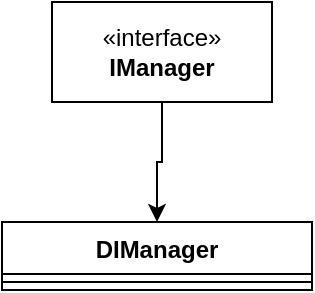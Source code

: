 <mxfile version="21.6.5" type="device" pages="2">
  <diagram id="C5RBs43oDa-KdzZeNtuy" name="Page-1">
    <mxGraphModel dx="836" dy="543" grid="1" gridSize="10" guides="1" tooltips="1" connect="1" arrows="1" fold="1" page="1" pageScale="1" pageWidth="827" pageHeight="1169" math="0" shadow="0">
      <root>
        <mxCell id="WIyWlLk6GJQsqaUBKTNV-0" />
        <mxCell id="WIyWlLk6GJQsqaUBKTNV-1" parent="WIyWlLk6GJQsqaUBKTNV-0" />
        <object label="DIManager" name="" id="IeRW529oyGirIr4-McEG-0">
          <mxCell style="swimlane;fontStyle=1;align=center;verticalAlign=top;childLayout=stackLayout;horizontal=1;startSize=26;horizontalStack=0;resizeParent=1;resizeParentMax=0;resizeLast=0;collapsible=1;marginBottom=0;whiteSpace=wrap;html=1;" vertex="1" parent="WIyWlLk6GJQsqaUBKTNV-1">
            <mxGeometry x="175" y="110" width="155" height="34" as="geometry" />
          </mxCell>
        </object>
        <mxCell id="IeRW529oyGirIr4-McEG-2" value="" style="line;strokeWidth=1;fillColor=none;align=left;verticalAlign=middle;spacingTop=-1;spacingLeft=3;spacingRight=3;rotatable=0;labelPosition=right;points=[];portConstraint=eastwest;strokeColor=inherit;" vertex="1" parent="IeRW529oyGirIr4-McEG-0">
          <mxGeometry y="26" width="155" height="8" as="geometry" />
        </mxCell>
        <mxCell id="IeRW529oyGirIr4-McEG-5" style="edgeStyle=orthogonalEdgeStyle;rounded=0;orthogonalLoop=1;jettySize=auto;html=1;entryX=0.5;entryY=0;entryDx=0;entryDy=0;" edge="1" parent="WIyWlLk6GJQsqaUBKTNV-1" source="IeRW529oyGirIr4-McEG-4" target="IeRW529oyGirIr4-McEG-0">
          <mxGeometry relative="1" as="geometry" />
        </mxCell>
        <mxCell id="IeRW529oyGirIr4-McEG-4" value="«interface»&lt;br&gt;&lt;b&gt;IManager&lt;/b&gt;" style="html=1;whiteSpace=wrap;" vertex="1" parent="WIyWlLk6GJQsqaUBKTNV-1">
          <mxGeometry x="200" width="110" height="50" as="geometry" />
        </mxCell>
      </root>
    </mxGraphModel>
  </diagram>
  <diagram id="11tvoAv3-njVJRBrujWa" name="Page-2">
    <mxGraphModel dx="794" dy="516" grid="1" gridSize="10" guides="1" tooltips="1" connect="1" arrows="1" fold="1" page="1" pageScale="1" pageWidth="827" pageHeight="1169" math="0" shadow="0">
      <root>
        <mxCell id="0" />
        <mxCell id="1" parent="0" />
      </root>
    </mxGraphModel>
  </diagram>
</mxfile>
